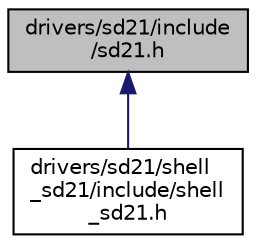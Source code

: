 digraph "drivers/sd21/include/sd21.h"
{
 // LATEX_PDF_SIZE
  bgcolor="transparent";
  edge [fontname="Helvetica",fontsize="10",labelfontname="Helvetica",labelfontsize="10"];
  node [fontname="Helvetica",fontsize="10",shape=record];
  Node1 [label="drivers/sd21/include\l/sd21.h",height=0.2,width=0.4,color="black", fillcolor="grey75", style="filled", fontcolor="black",tooltip="Common controllers API and datas."];
  Node1 -> Node2 [dir="back",color="midnightblue",fontsize="10",style="solid",fontname="Helvetica"];
  Node2 [label="drivers/sd21/shell\l_sd21/include/shell\l_sd21.h",height=0.2,width=0.4,color="black",URL="$shell__sd21_8h_source.html",tooltip=" "];
}
